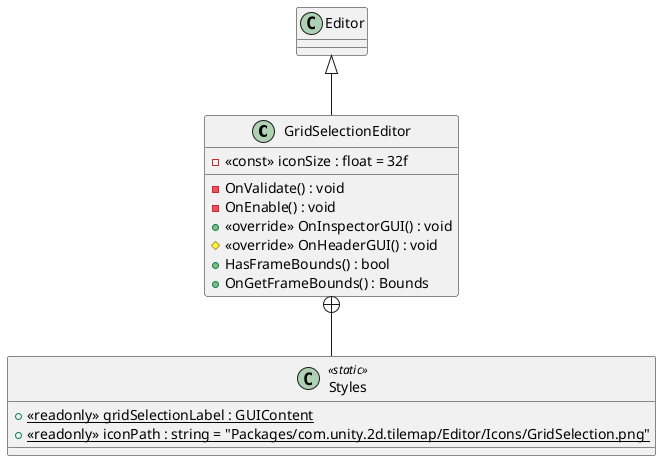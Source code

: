 @startuml
class GridSelectionEditor {
    - <<const>> iconSize : float = 32f
    - OnValidate() : void
    - OnEnable() : void
    + <<override>> OnInspectorGUI() : void
    # <<override>> OnHeaderGUI() : void
    + HasFrameBounds() : bool
    + OnGetFrameBounds() : Bounds
}
class Styles <<static>> {
    + {static} <<readonly>> gridSelectionLabel : GUIContent
    + {static} <<readonly>> iconPath : string = "Packages/com.unity.2d.tilemap/Editor/Icons/GridSelection.png"
}
Editor <|-- GridSelectionEditor
GridSelectionEditor +-- Styles
@enduml
